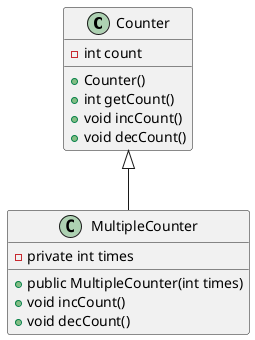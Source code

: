 @startuml
'https://plantuml.com/sequence-diagram

class Counter {
    -int count
    +Counter()
    +int getCount()
    +void incCount()
    +void decCount()
}

class MultipleCounter {
    -private int times
    +public MultipleCounter(int times)
    +void incCount()
    +void decCount()
}

Counter <|-- MultipleCounter

@enduml